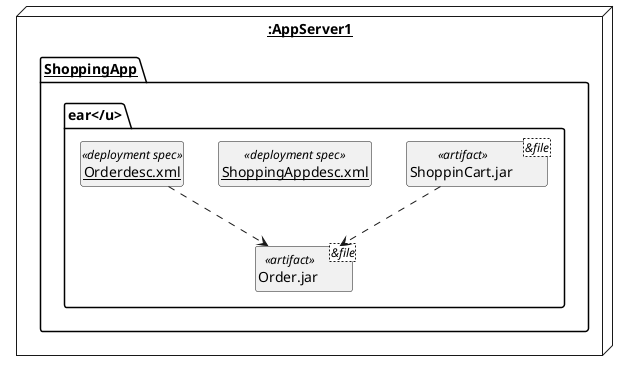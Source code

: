' Figure 19.6 DeploymentSpecifications related to the DeployedArtifacts
' that they parameterize.
' Unified Modeling Language 2.5, p. 653.
@startuml

skinparam monochrome true

package "<u>:AppServer1</u>" <<Node>> {
    ' TODO: <<artifact>>
    ' TODO: "<&file>"

    package "<u>ShoppingApp.ear</u>" {
        ' TODO: <<artifact>>
        ' TODO: "<&file>"

        class "ShoppinCart.jar <&file>" as ShoppinCart <<artifact>>
        class "Order.jar <&file>" as Order <<artifact>>
        class "<u>ShoppingAppdesc.xml</u>" as ShoppinAppdesc <<deployment spec>>
        class "<u>Orderdesc.xml</u>" as Orderdesc <<deployment spec>>

        ShoppinCart ..> Order
        Orderdesc ..> Order
    }
}

hide circle
hide members

@enduml
